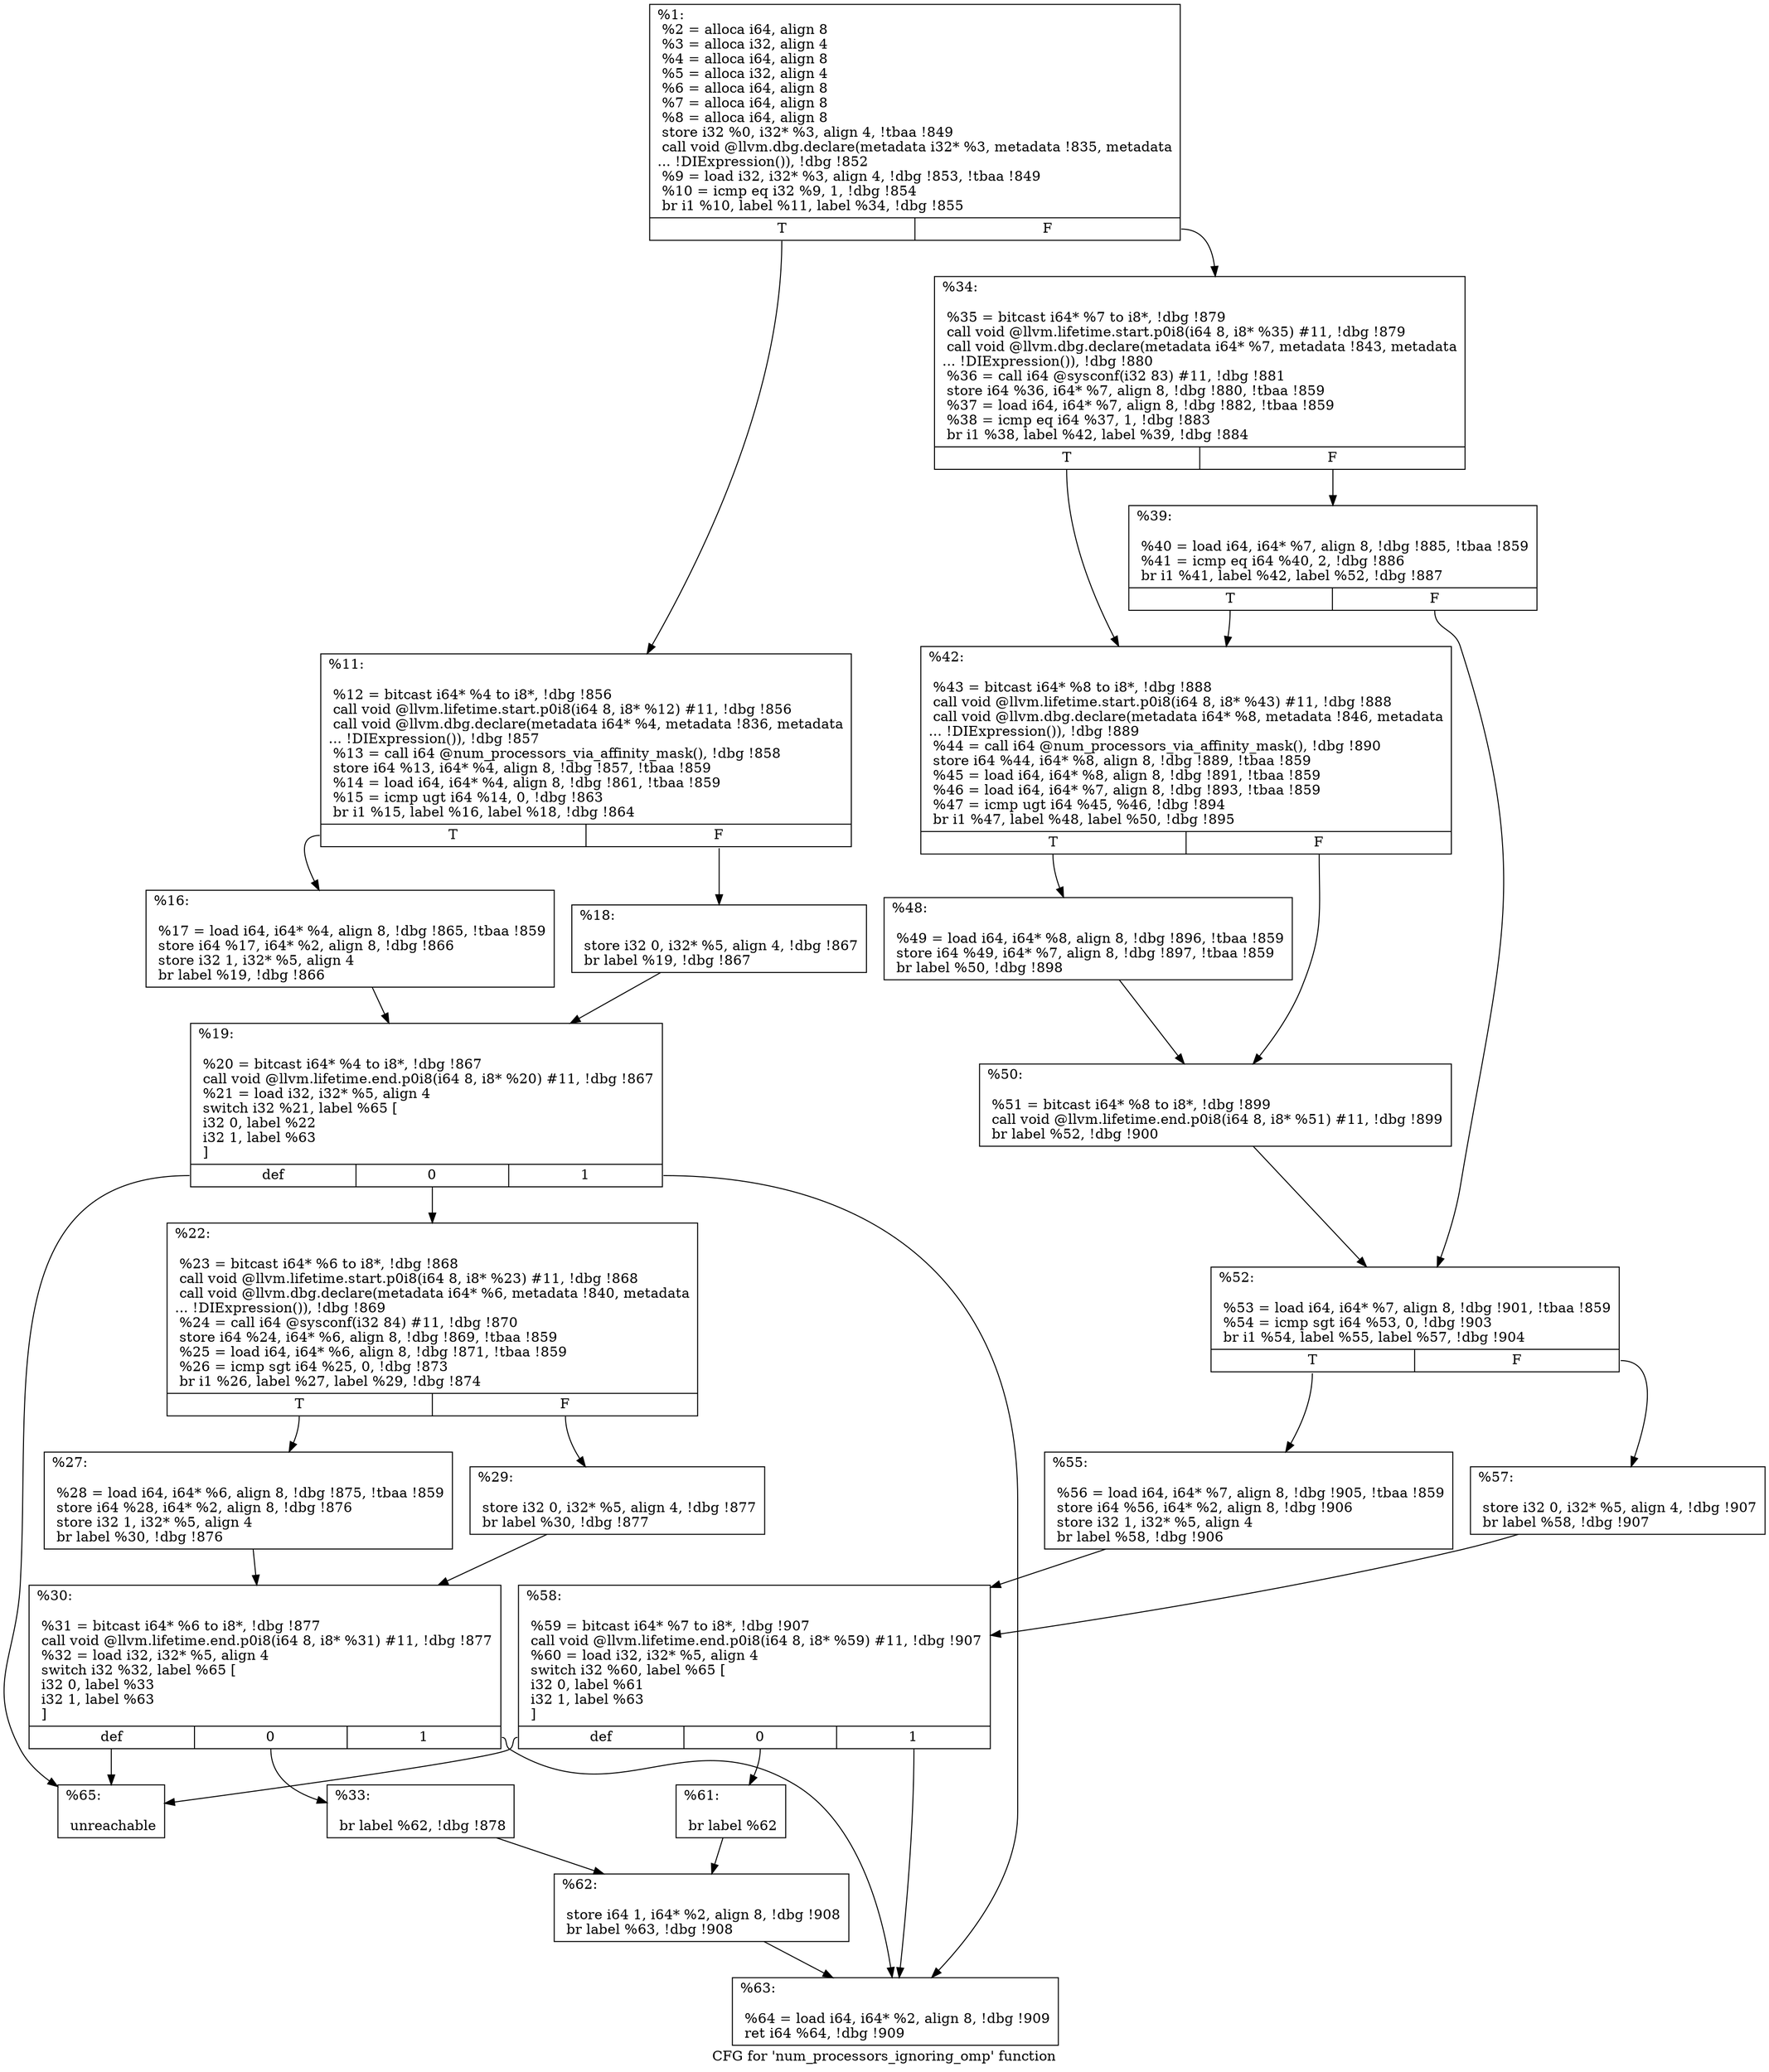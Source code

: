 digraph "CFG for 'num_processors_ignoring_omp' function" {
	label="CFG for 'num_processors_ignoring_omp' function";

	Node0x1f7c2d0 [shape=record,label="{%1:\l  %2 = alloca i64, align 8\l  %3 = alloca i32, align 4\l  %4 = alloca i64, align 8\l  %5 = alloca i32, align 4\l  %6 = alloca i64, align 8\l  %7 = alloca i64, align 8\l  %8 = alloca i64, align 8\l  store i32 %0, i32* %3, align 4, !tbaa !849\l  call void @llvm.dbg.declare(metadata i32* %3, metadata !835, metadata\l... !DIExpression()), !dbg !852\l  %9 = load i32, i32* %3, align 4, !dbg !853, !tbaa !849\l  %10 = icmp eq i32 %9, 1, !dbg !854\l  br i1 %10, label %11, label %34, !dbg !855\l|{<s0>T|<s1>F}}"];
	Node0x1f7c2d0:s0 -> Node0x1f7c350;
	Node0x1f7c2d0:s1 -> Node0x1f7c620;
	Node0x1f7c350 [shape=record,label="{%11:\l\l  %12 = bitcast i64* %4 to i8*, !dbg !856\l  call void @llvm.lifetime.start.p0i8(i64 8, i8* %12) #11, !dbg !856\l  call void @llvm.dbg.declare(metadata i64* %4, metadata !836, metadata\l... !DIExpression()), !dbg !857\l  %13 = call i64 @num_processors_via_affinity_mask(), !dbg !858\l  store i64 %13, i64* %4, align 8, !dbg !857, !tbaa !859\l  %14 = load i64, i64* %4, align 8, !dbg !861, !tbaa !859\l  %15 = icmp ugt i64 %14, 0, !dbg !863\l  br i1 %15, label %16, label %18, !dbg !864\l|{<s0>T|<s1>F}}"];
	Node0x1f7c350:s0 -> Node0x1f7c3a0;
	Node0x1f7c350:s1 -> Node0x1f7c3f0;
	Node0x1f7c3a0 [shape=record,label="{%16:\l\l  %17 = load i64, i64* %4, align 8, !dbg !865, !tbaa !859\l  store i64 %17, i64* %2, align 8, !dbg !866\l  store i32 1, i32* %5, align 4\l  br label %19, !dbg !866\l}"];
	Node0x1f7c3a0 -> Node0x1f7c440;
	Node0x1f7c3f0 [shape=record,label="{%18:\l\l  store i32 0, i32* %5, align 4, !dbg !867\l  br label %19, !dbg !867\l}"];
	Node0x1f7c3f0 -> Node0x1f7c440;
	Node0x1f7c440 [shape=record,label="{%19:\l\l  %20 = bitcast i64* %4 to i8*, !dbg !867\l  call void @llvm.lifetime.end.p0i8(i64 8, i8* %20) #11, !dbg !867\l  %21 = load i32, i32* %5, align 4\l  switch i32 %21, label %65 [\l    i32 0, label %22\l    i32 1, label %63\l  ]\l|{<s0>def|<s1>0|<s2>1}}"];
	Node0x1f7c440:s0 -> Node0x1f7c9e0;
	Node0x1f7c440:s1 -> Node0x1f7c490;
	Node0x1f7c440:s2 -> Node0x1f7c990;
	Node0x1f7c490 [shape=record,label="{%22:\l\l  %23 = bitcast i64* %6 to i8*, !dbg !868\l  call void @llvm.lifetime.start.p0i8(i64 8, i8* %23) #11, !dbg !868\l  call void @llvm.dbg.declare(metadata i64* %6, metadata !840, metadata\l... !DIExpression()), !dbg !869\l  %24 = call i64 @sysconf(i32 84) #11, !dbg !870\l  store i64 %24, i64* %6, align 8, !dbg !869, !tbaa !859\l  %25 = load i64, i64* %6, align 8, !dbg !871, !tbaa !859\l  %26 = icmp sgt i64 %25, 0, !dbg !873\l  br i1 %26, label %27, label %29, !dbg !874\l|{<s0>T|<s1>F}}"];
	Node0x1f7c490:s0 -> Node0x1f7c4e0;
	Node0x1f7c490:s1 -> Node0x1f7c530;
	Node0x1f7c4e0 [shape=record,label="{%27:\l\l  %28 = load i64, i64* %6, align 8, !dbg !875, !tbaa !859\l  store i64 %28, i64* %2, align 8, !dbg !876\l  store i32 1, i32* %5, align 4\l  br label %30, !dbg !876\l}"];
	Node0x1f7c4e0 -> Node0x1f7c580;
	Node0x1f7c530 [shape=record,label="{%29:\l\l  store i32 0, i32* %5, align 4, !dbg !877\l  br label %30, !dbg !877\l}"];
	Node0x1f7c530 -> Node0x1f7c580;
	Node0x1f7c580 [shape=record,label="{%30:\l\l  %31 = bitcast i64* %6 to i8*, !dbg !877\l  call void @llvm.lifetime.end.p0i8(i64 8, i8* %31) #11, !dbg !877\l  %32 = load i32, i32* %5, align 4\l  switch i32 %32, label %65 [\l    i32 0, label %33\l    i32 1, label %63\l  ]\l|{<s0>def|<s1>0|<s2>1}}"];
	Node0x1f7c580:s0 -> Node0x1f7c9e0;
	Node0x1f7c580:s1 -> Node0x1f7c5d0;
	Node0x1f7c580:s2 -> Node0x1f7c990;
	Node0x1f7c5d0 [shape=record,label="{%33:\l\l  br label %62, !dbg !878\l}"];
	Node0x1f7c5d0 -> Node0x1f7c940;
	Node0x1f7c620 [shape=record,label="{%34:\l\l  %35 = bitcast i64* %7 to i8*, !dbg !879\l  call void @llvm.lifetime.start.p0i8(i64 8, i8* %35) #11, !dbg !879\l  call void @llvm.dbg.declare(metadata i64* %7, metadata !843, metadata\l... !DIExpression()), !dbg !880\l  %36 = call i64 @sysconf(i32 83) #11, !dbg !881\l  store i64 %36, i64* %7, align 8, !dbg !880, !tbaa !859\l  %37 = load i64, i64* %7, align 8, !dbg !882, !tbaa !859\l  %38 = icmp eq i64 %37, 1, !dbg !883\l  br i1 %38, label %42, label %39, !dbg !884\l|{<s0>T|<s1>F}}"];
	Node0x1f7c620:s0 -> Node0x1f7c6c0;
	Node0x1f7c620:s1 -> Node0x1f7c670;
	Node0x1f7c670 [shape=record,label="{%39:\l\l  %40 = load i64, i64* %7, align 8, !dbg !885, !tbaa !859\l  %41 = icmp eq i64 %40, 2, !dbg !886\l  br i1 %41, label %42, label %52, !dbg !887\l|{<s0>T|<s1>F}}"];
	Node0x1f7c670:s0 -> Node0x1f7c6c0;
	Node0x1f7c670:s1 -> Node0x1f7c7b0;
	Node0x1f7c6c0 [shape=record,label="{%42:\l\l  %43 = bitcast i64* %8 to i8*, !dbg !888\l  call void @llvm.lifetime.start.p0i8(i64 8, i8* %43) #11, !dbg !888\l  call void @llvm.dbg.declare(metadata i64* %8, metadata !846, metadata\l... !DIExpression()), !dbg !889\l  %44 = call i64 @num_processors_via_affinity_mask(), !dbg !890\l  store i64 %44, i64* %8, align 8, !dbg !889, !tbaa !859\l  %45 = load i64, i64* %8, align 8, !dbg !891, !tbaa !859\l  %46 = load i64, i64* %7, align 8, !dbg !893, !tbaa !859\l  %47 = icmp ugt i64 %45, %46, !dbg !894\l  br i1 %47, label %48, label %50, !dbg !895\l|{<s0>T|<s1>F}}"];
	Node0x1f7c6c0:s0 -> Node0x1f7c710;
	Node0x1f7c6c0:s1 -> Node0x1f7c760;
	Node0x1f7c710 [shape=record,label="{%48:\l\l  %49 = load i64, i64* %8, align 8, !dbg !896, !tbaa !859\l  store i64 %49, i64* %7, align 8, !dbg !897, !tbaa !859\l  br label %50, !dbg !898\l}"];
	Node0x1f7c710 -> Node0x1f7c760;
	Node0x1f7c760 [shape=record,label="{%50:\l\l  %51 = bitcast i64* %8 to i8*, !dbg !899\l  call void @llvm.lifetime.end.p0i8(i64 8, i8* %51) #11, !dbg !899\l  br label %52, !dbg !900\l}"];
	Node0x1f7c760 -> Node0x1f7c7b0;
	Node0x1f7c7b0 [shape=record,label="{%52:\l\l  %53 = load i64, i64* %7, align 8, !dbg !901, !tbaa !859\l  %54 = icmp sgt i64 %53, 0, !dbg !903\l  br i1 %54, label %55, label %57, !dbg !904\l|{<s0>T|<s1>F}}"];
	Node0x1f7c7b0:s0 -> Node0x1f7c800;
	Node0x1f7c7b0:s1 -> Node0x1f7c850;
	Node0x1f7c800 [shape=record,label="{%55:\l\l  %56 = load i64, i64* %7, align 8, !dbg !905, !tbaa !859\l  store i64 %56, i64* %2, align 8, !dbg !906\l  store i32 1, i32* %5, align 4\l  br label %58, !dbg !906\l}"];
	Node0x1f7c800 -> Node0x1f7c8a0;
	Node0x1f7c850 [shape=record,label="{%57:\l\l  store i32 0, i32* %5, align 4, !dbg !907\l  br label %58, !dbg !907\l}"];
	Node0x1f7c850 -> Node0x1f7c8a0;
	Node0x1f7c8a0 [shape=record,label="{%58:\l\l  %59 = bitcast i64* %7 to i8*, !dbg !907\l  call void @llvm.lifetime.end.p0i8(i64 8, i8* %59) #11, !dbg !907\l  %60 = load i32, i32* %5, align 4\l  switch i32 %60, label %65 [\l    i32 0, label %61\l    i32 1, label %63\l  ]\l|{<s0>def|<s1>0|<s2>1}}"];
	Node0x1f7c8a0:s0 -> Node0x1f7c9e0;
	Node0x1f7c8a0:s1 -> Node0x1f7c8f0;
	Node0x1f7c8a0:s2 -> Node0x1f7c990;
	Node0x1f7c8f0 [shape=record,label="{%61:\l\l  br label %62\l}"];
	Node0x1f7c8f0 -> Node0x1f7c940;
	Node0x1f7c940 [shape=record,label="{%62:\l\l  store i64 1, i64* %2, align 8, !dbg !908\l  br label %63, !dbg !908\l}"];
	Node0x1f7c940 -> Node0x1f7c990;
	Node0x1f7c990 [shape=record,label="{%63:\l\l  %64 = load i64, i64* %2, align 8, !dbg !909\l  ret i64 %64, !dbg !909\l}"];
	Node0x1f7c9e0 [shape=record,label="{%65:\l\l  unreachable\l}"];
}
